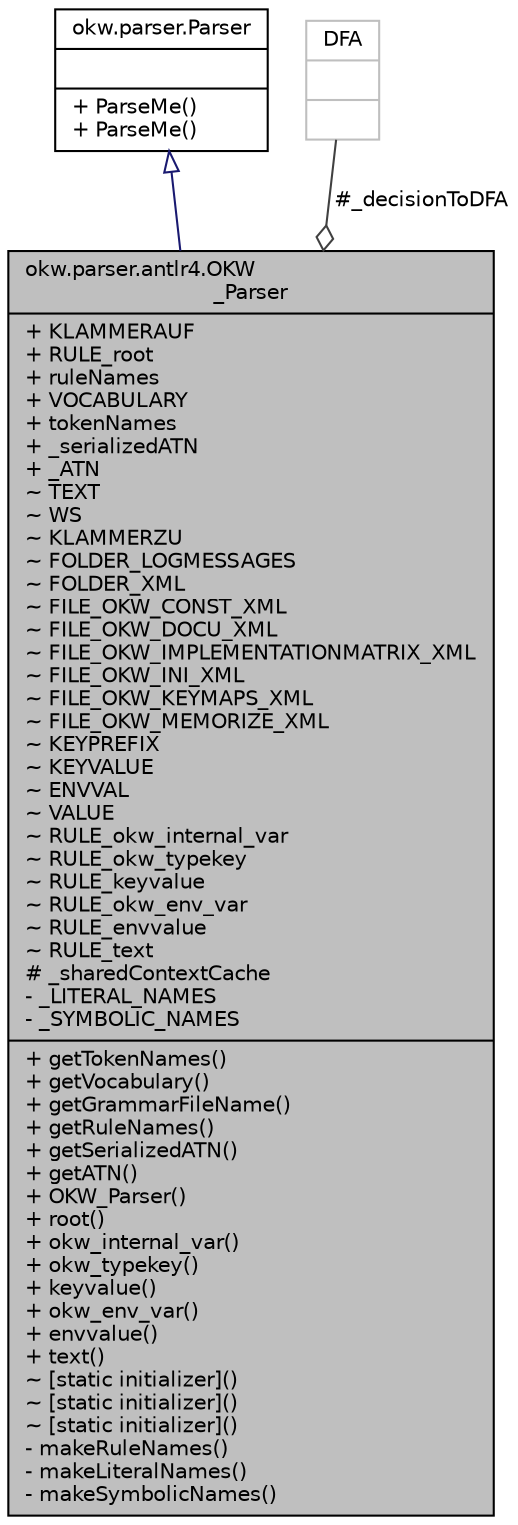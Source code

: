 digraph "okw.parser.antlr4.OKW_Parser"
{
 // INTERACTIVE_SVG=YES
 // LATEX_PDF_SIZE
  edge [fontname="Helvetica",fontsize="10",labelfontname="Helvetica",labelfontsize="10"];
  node [fontname="Helvetica",fontsize="10",shape=record];
  Node1 [label="{okw.parser.antlr4.OKW\l_Parser\n|+ KLAMMERAUF\l+ RULE_root\l+ ruleNames\l+ VOCABULARY\l+ tokenNames\l+ _serializedATN\l+ _ATN\l~ TEXT\l~ WS\l~ KLAMMERZU\l~ FOLDER_LOGMESSAGES\l~ FOLDER_XML\l~ FILE_OKW_CONST_XML\l~ FILE_OKW_DOCU_XML\l~ FILE_OKW_IMPLEMENTATIONMATRIX_XML\l~ FILE_OKW_INI_XML\l~ FILE_OKW_KEYMAPS_XML\l~ FILE_OKW_MEMORIZE_XML\l~ KEYPREFIX\l~ KEYVALUE\l~ ENVVAL\l~ VALUE\l~ RULE_okw_internal_var\l~ RULE_okw_typekey\l~ RULE_keyvalue\l~ RULE_okw_env_var\l~ RULE_envvalue\l~ RULE_text\l# _sharedContextCache\l- _LITERAL_NAMES\l- _SYMBOLIC_NAMES\l|+ getTokenNames()\l+ getVocabulary()\l+ getGrammarFileName()\l+ getRuleNames()\l+ getSerializedATN()\l+ getATN()\l+ OKW_Parser()\l+ root()\l+ okw_internal_var()\l+ okw_typekey()\l+ keyvalue()\l+ okw_env_var()\l+ envvalue()\l+ text()\l~ [static initializer]()\l~ [static initializer]()\l~ [static initializer]()\l- makeRuleNames()\l- makeLiteralNames()\l- makeSymbolicNames()\l}",height=0.2,width=0.4,color="black", fillcolor="grey75", style="filled", fontcolor="black",tooltip=" "];
  Node2 -> Node1 [dir="back",color="midnightblue",fontsize="10",style="solid",arrowtail="onormal",fontname="Helvetica"];
  Node2 [label="{okw.parser.Parser\n||+ ParseMe()\l+ ParseMe()\l}",height=0.2,width=0.4,color="black", fillcolor="white", style="filled",URL="$classokw_1_1parser_1_1_parser.html",tooltip=" "];
  Node3 -> Node1 [color="grey25",fontsize="10",style="solid",label=" #_decisionToDFA" ,arrowhead="odiamond",fontname="Helvetica"];
  Node3 [label="{DFA\n||}",height=0.2,width=0.4,color="grey75", fillcolor="white", style="filled",tooltip=" "];
}
